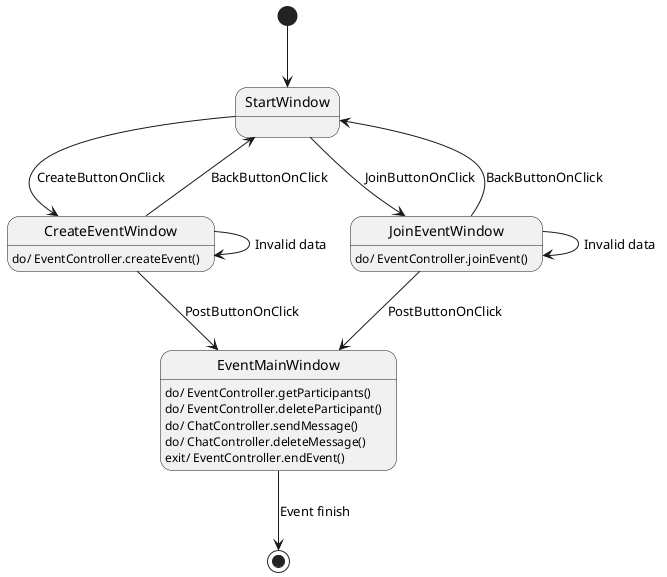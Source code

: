 @startuml state

[*] --> StartWindow
StartWindow --> CreateEventWindow: CreateButtonOnClick
StartWindow --> JoinEventWindow: JoinButtonOnClick

CreateEventWindow --> EventMainWindow: PostButtonOnClick
CreateEventWindow --> StartWindow: BackButtonOnClick
CreateEventWindow --> CreateEventWindow: Invalid data
CreateEventWindow: do/ EventController.createEvent()

JoinEventWindow --> EventMainWindow: PostButtonOnClick
JoinEventWindow --> StartWindow: BackButtonOnClick
JoinEventWindow --> JoinEventWindow: Invalid data
JoinEventWindow: do/ EventController.joinEvent()

' EventMainWindow --> StartWindow: Event finish
EventMainWindow --> [*]: Event finish
EventMainWindow: do/ EventController.getParticipants()
EventMainWindow: do/ EventController.deleteParticipant()
EventMainWindow: do/ ChatController.sendMessage()
EventMainWindow: do/ ChatController.deleteMessage()
EventMainWindow: exit/ EventController.endEvent()

@enduml